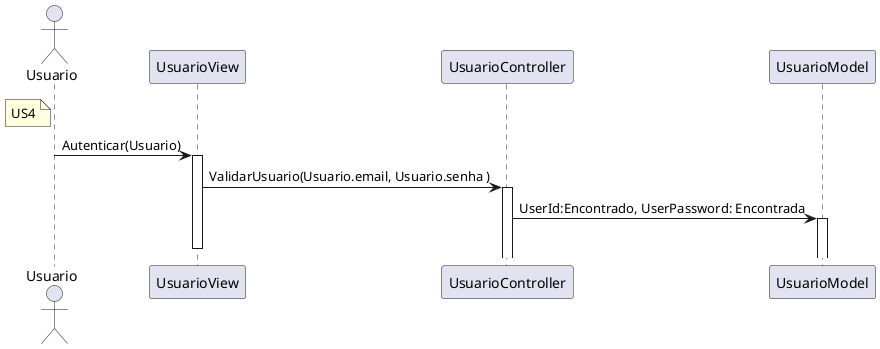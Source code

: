 @startuml Usuario


actor "Usuario" as Usuario
note left of Usuario #LightYellow
US4
end note

participant "UsuarioView" as UsuarioView
participant "UsuarioController" as UsuarioController
participant "UsuarioModel" as UsuarioModel


Usuario ->  UsuarioView : Autenticar(Usuario)
activate UsuarioView
UsuarioView -> UsuarioController : ValidarUsuario(Usuario.email, Usuario.senha )
activate UsuarioController
UsuarioController -> UsuarioModel : UserId:Encontrado, UserPassword: Encontrada
activate UsuarioModel
deactivate UsuarioView


'activate Aluno
'Aluno -> TransacoesAluno : Consultar transação
'activate TransacoesAluno
'TransacoesAluno -> ComponenteTransacao : Consultar transações do Aluno
'activate ComponenteTransacao
'ComponenteTransacao -> Database : Pegar dados de transações do Aluno
'Database -->> ComponenteTransacao : Transações do aluno
'ComponenteTransacao -->> TransacoesAluno
'deactivate ComponenteTransacao
'TransacoesAluno -->> Aluno
'deactivate TransacoesAluno

' --> Sincrono 
' -->> Assincrono
' <-- Retorno Sincrono
' <<-- Retorno Assíncrono

@enduml